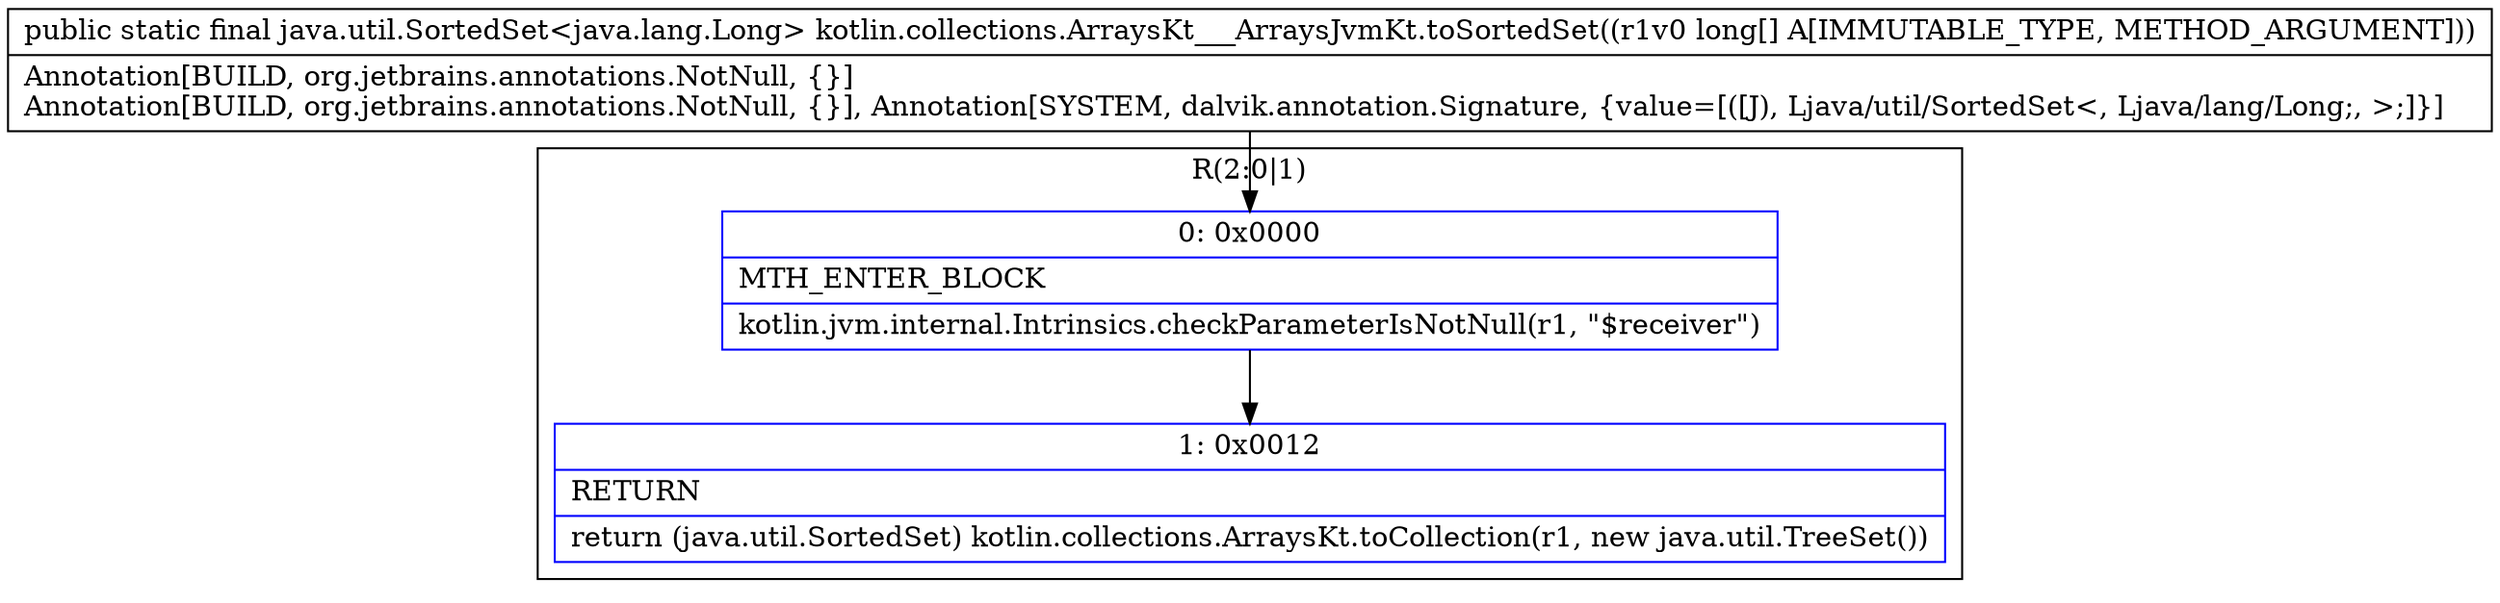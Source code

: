 digraph "CFG forkotlin.collections.ArraysKt___ArraysJvmKt.toSortedSet([J)Ljava\/util\/SortedSet;" {
subgraph cluster_Region_1984216718 {
label = "R(2:0|1)";
node [shape=record,color=blue];
Node_0 [shape=record,label="{0\:\ 0x0000|MTH_ENTER_BLOCK\l|kotlin.jvm.internal.Intrinsics.checkParameterIsNotNull(r1, \"$receiver\")\l}"];
Node_1 [shape=record,label="{1\:\ 0x0012|RETURN\l|return (java.util.SortedSet) kotlin.collections.ArraysKt.toCollection(r1, new java.util.TreeSet())\l}"];
}
MethodNode[shape=record,label="{public static final java.util.SortedSet\<java.lang.Long\> kotlin.collections.ArraysKt___ArraysJvmKt.toSortedSet((r1v0 long[] A[IMMUTABLE_TYPE, METHOD_ARGUMENT]))  | Annotation[BUILD, org.jetbrains.annotations.NotNull, \{\}]\lAnnotation[BUILD, org.jetbrains.annotations.NotNull, \{\}], Annotation[SYSTEM, dalvik.annotation.Signature, \{value=[([J), Ljava\/util\/SortedSet\<, Ljava\/lang\/Long;, \>;]\}]\l}"];
MethodNode -> Node_0;
Node_0 -> Node_1;
}

